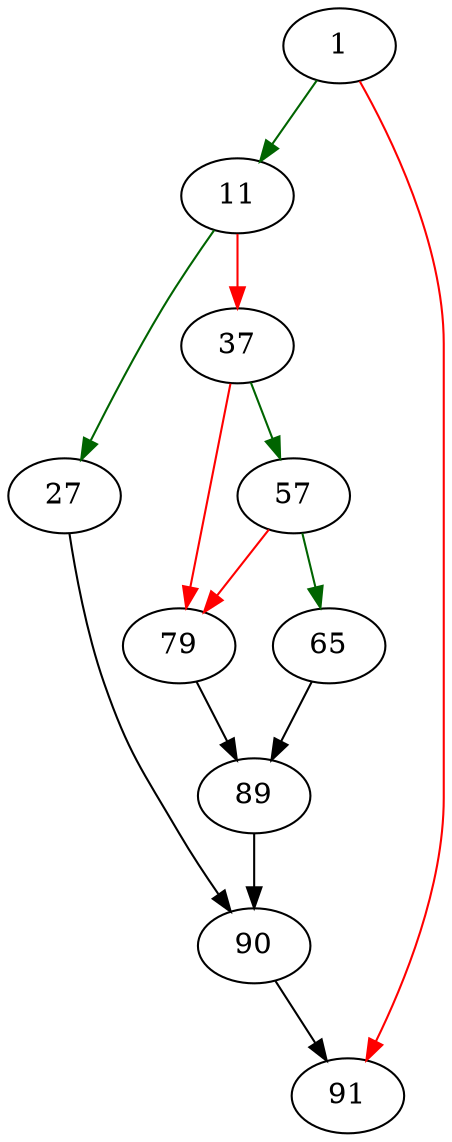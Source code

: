 strict digraph "sqlite3VdbeMemNumerify" {
	// Node definitions.
	1 [entry=true];
	11;
	91;
	27;
	37;
	90;
	57;
	79;
	65;
	89;

	// Edge definitions.
	1 -> 11 [
		color=darkgreen
		cond=true
	];
	1 -> 91 [
		color=red
		cond=false
	];
	11 -> 27 [
		color=darkgreen
		cond=true
	];
	11 -> 37 [
		color=red
		cond=false
	];
	27 -> 90;
	37 -> 57 [
		color=darkgreen
		cond=true
	];
	37 -> 79 [
		color=red
		cond=false
	];
	90 -> 91;
	57 -> 79 [
		color=red
		cond=false
	];
	57 -> 65 [
		color=darkgreen
		cond=true
	];
	79 -> 89;
	65 -> 89;
	89 -> 90;
}